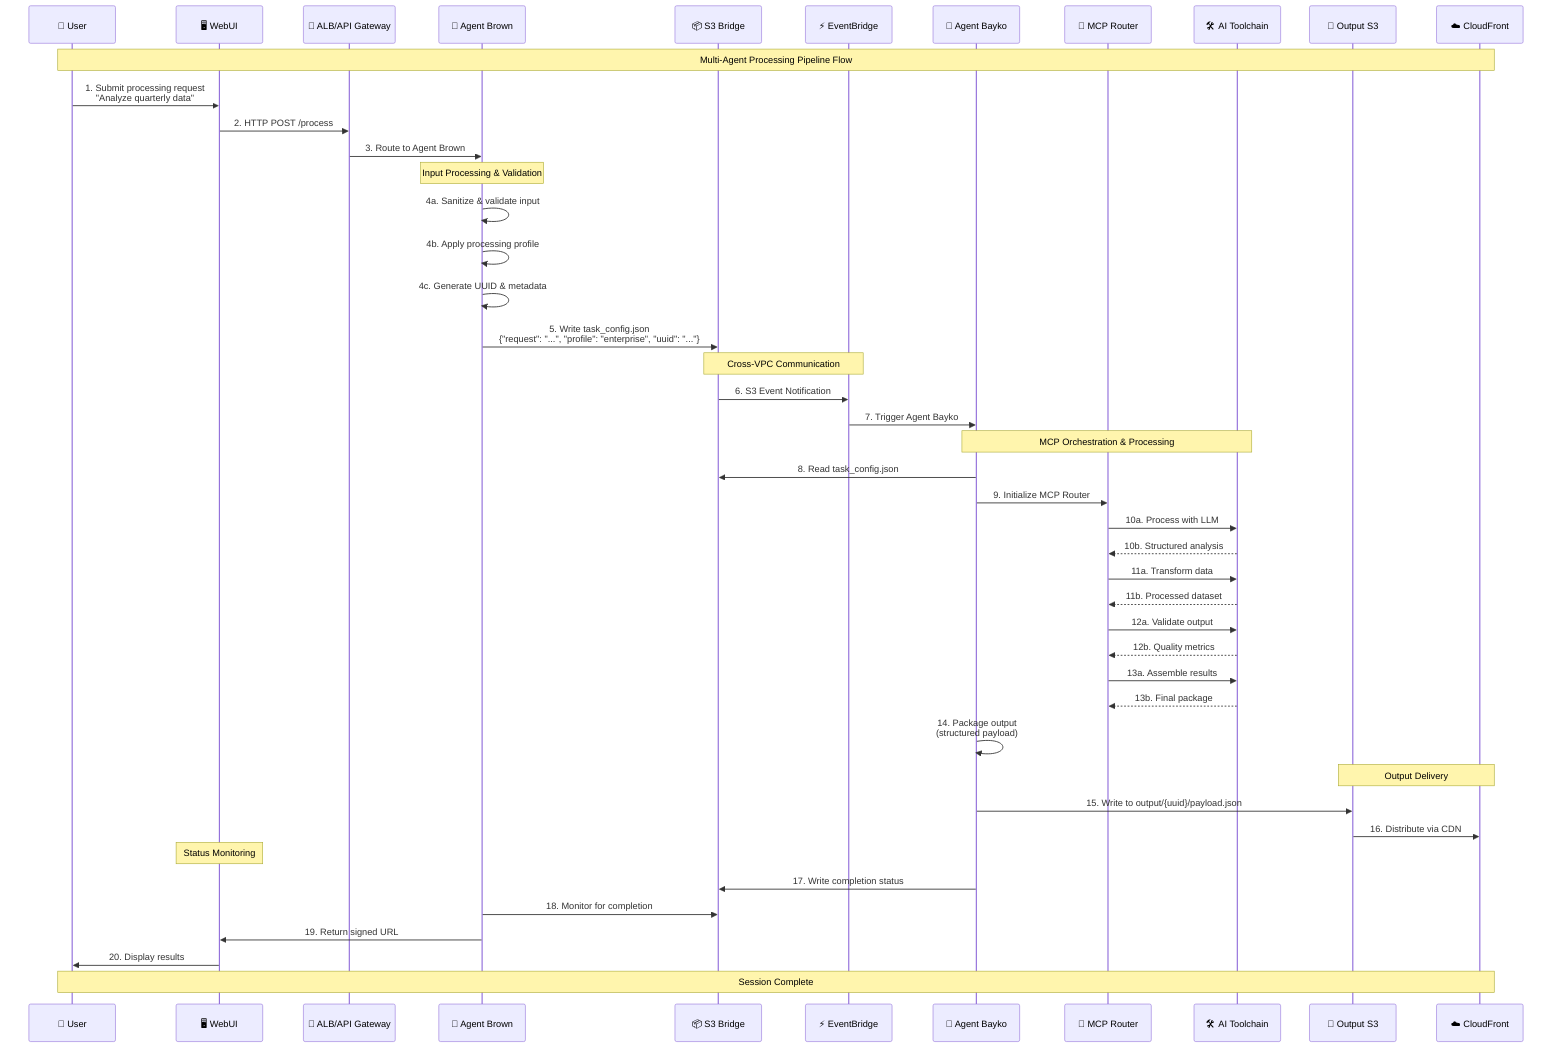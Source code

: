 sequenceDiagram
    participant U as 👤 User
    participant W as 🖥️ WebUI
    participant A as 🔄 ALB/API Gateway
    participant B as 🤖 Agent Brown
    participant S as 📦 S3 Bridge
    participant E as ⚡ EventBridge
    participant BY as 🧠 Agent Bayko
    participant M as 🔀 MCP Router
    participant T as 🛠️ AI Toolchain
    participant O as 📁 Output S3
    participant C as ☁️ CloudFront
    
    Note over U,C: Multi-Agent Processing Pipeline Flow
    
    U->>W: 1. Submit processing request<br/>"Analyze quarterly data"
    W->>A: 2. HTTP POST /process
    A->>B: 3. Route to Agent Brown
    
    Note over B: Input Processing & Validation
    B->>B: 4a. Sanitize & validate input
    B->>B: 4b. Apply processing profile
    B->>B: 4c. Generate UUID & metadata
    
    B->>S: 5. Write task_config.json<br/>{"request": "...", "profile": "enterprise", "uuid": "..."}
    
    Note over S,E: Cross-VPC Communication
    S->>E: 6. S3 Event Notification
    E->>BY: 7. Trigger Agent Bayko
    
    Note over BY,T: MCP Orchestration & Processing
    BY->>S: 8. Read task_config.json
    BY->>M: 9. Initialize MCP Router
    
    M->>T: 10a. Process with LLM
    T-->>M: 10b. Structured analysis
    
    M->>T: 11a. Transform data
    T-->>M: 11b. Processed dataset
    
    M->>T: 12a. Validate output
    T-->>M: 12b. Quality metrics
    
    M->>T: 13a. Assemble results
    T-->>M: 13b. Final package
    
    BY->>BY: 14. Package output<br/>(structured payload)
    
    Note over O,C: Output Delivery
    BY->>O: 15. Write to output/{uuid}/payload.json
    O->>C: 16. Distribute via CDN
    
    Note over W: Status Monitoring
    BY->>S: 17. Write completion status
    B->>S: 18. Monitor for completion
    B->>W: 19. Return signed URL
    W->>U: 20. Display results
    
    Note over U,C: Session Complete